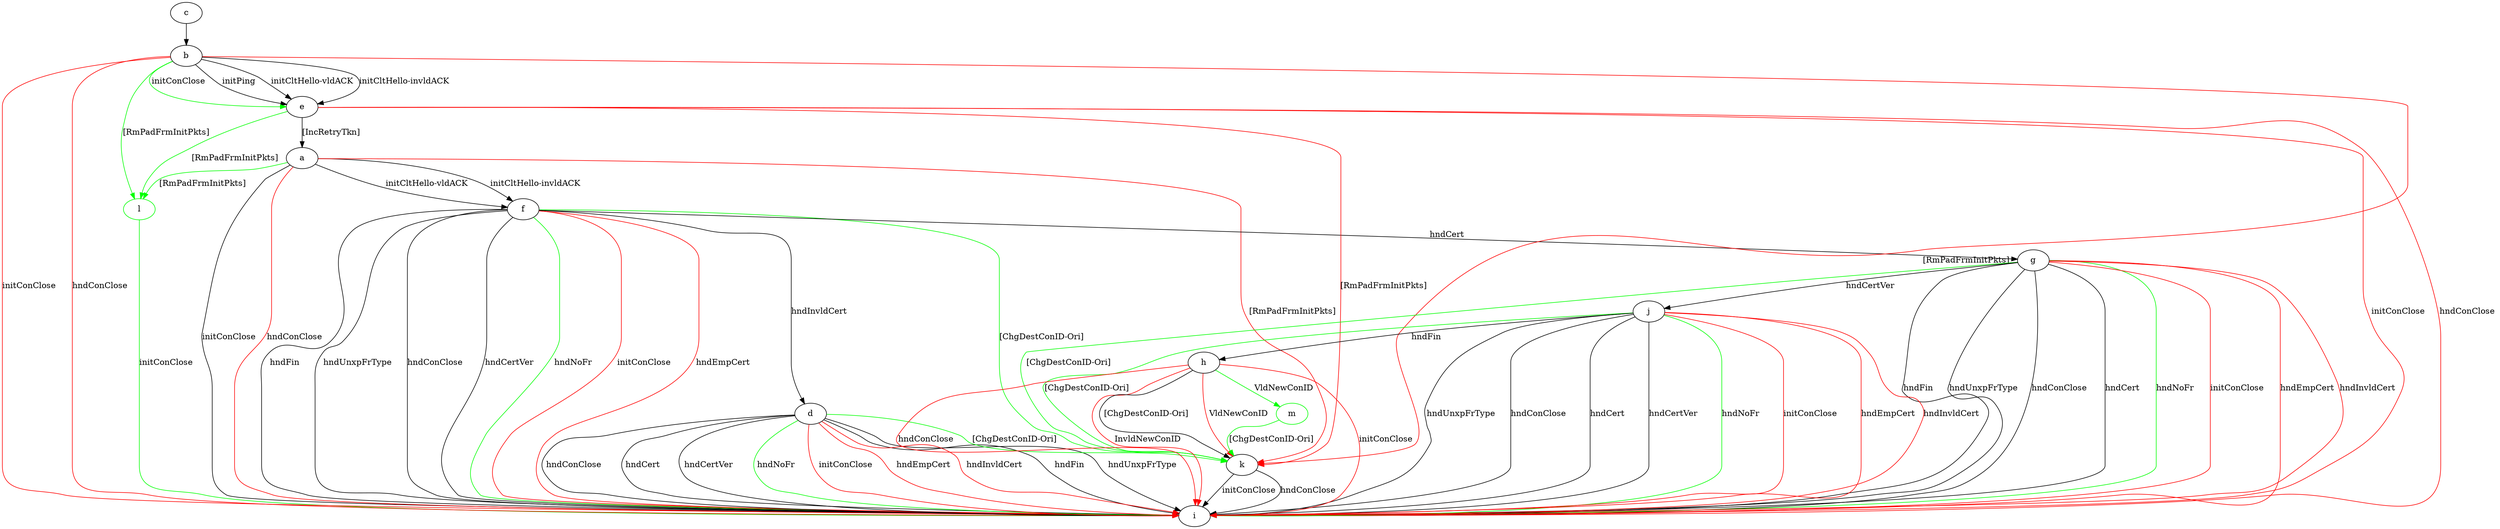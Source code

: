 digraph "" {
	a -> f	[key=0,
		label="initCltHello-vldACK "];
	a -> f	[key=1,
		label="initCltHello-invldACK "];
	a -> i	[key=0,
		label="initConClose "];
	a -> i	[key=1,
		color=red,
		label="hndConClose "];
	a -> k	[key=0,
		color=red,
		label="[RmPadFrmInitPkts] "];
	l	[color=green];
	a -> l	[key=0,
		color=green,
		label="[RmPadFrmInitPkts] "];
	b -> e	[key=0,
		label="initPing "];
	b -> e	[key=1,
		label="initCltHello-vldACK "];
	b -> e	[key=2,
		label="initCltHello-invldACK "];
	b -> e	[key=3,
		color=green,
		label="initConClose "];
	b -> i	[key=0,
		color=red,
		label="initConClose "];
	b -> i	[key=1,
		color=red,
		label="hndConClose "];
	b -> k	[key=0,
		color=red,
		label="[RmPadFrmInitPkts] "];
	b -> l	[key=0,
		color=green,
		label="[RmPadFrmInitPkts] "];
	c -> b	[key=0];
	d -> i	[key=0,
		label="hndFin "];
	d -> i	[key=1,
		label="hndUnxpFrType "];
	d -> i	[key=2,
		label="hndConClose "];
	d -> i	[key=3,
		label="hndCert "];
	d -> i	[key=4,
		label="hndCertVer "];
	d -> i	[key=5,
		color=green,
		label="hndNoFr "];
	d -> i	[key=6,
		color=red,
		label="initConClose "];
	d -> i	[key=7,
		color=red,
		label="hndEmpCert "];
	d -> i	[key=8,
		color=red,
		label="hndInvldCert "];
	d -> k	[key=0,
		color=green,
		label="[ChgDestConID-Ori] "];
	e -> a	[key=0,
		label="[IncRetryTkn] "];
	e -> i	[key=0,
		color=red,
		label="initConClose "];
	e -> i	[key=1,
		color=red,
		label="hndConClose "];
	e -> k	[key=0,
		color=red,
		label="[RmPadFrmInitPkts] "];
	e -> l	[key=0,
		color=green,
		label="[RmPadFrmInitPkts] "];
	f -> d	[key=0,
		label="hndInvldCert "];
	f -> g	[key=0,
		label="hndCert "];
	f -> i	[key=0,
		label="hndFin "];
	f -> i	[key=1,
		label="hndUnxpFrType "];
	f -> i	[key=2,
		label="hndConClose "];
	f -> i	[key=3,
		label="hndCertVer "];
	f -> i	[key=4,
		color=green,
		label="hndNoFr "];
	f -> i	[key=5,
		color=red,
		label="initConClose "];
	f -> i	[key=6,
		color=red,
		label="hndEmpCert "];
	f -> k	[key=0,
		color=green,
		label="[ChgDestConID-Ori] "];
	g -> i	[key=0,
		label="hndFin "];
	g -> i	[key=1,
		label="hndUnxpFrType "];
	g -> i	[key=2,
		label="hndConClose "];
	g -> i	[key=3,
		label="hndCert "];
	g -> i	[key=4,
		color=green,
		label="hndNoFr "];
	g -> i	[key=5,
		color=red,
		label="initConClose "];
	g -> i	[key=6,
		color=red,
		label="hndEmpCert "];
	g -> i	[key=7,
		color=red,
		label="hndInvldCert "];
	g -> j	[key=0,
		label="hndCertVer "];
	g -> k	[key=0,
		color=green,
		label="[ChgDestConID-Ori] "];
	h -> i	[key=0,
		color=red,
		label="initConClose "];
	h -> i	[key=1,
		color=red,
		label="hndConClose "];
	h -> i	[key=2,
		color=red,
		label="InvldNewConID "];
	h -> k	[key=0,
		label="[ChgDestConID-Ori] "];
	h -> k	[key=1,
		color=red,
		label="VldNewConID "];
	m	[color=green];
	h -> m	[key=0,
		color=green,
		label="VldNewConID "];
	j -> h	[key=0,
		label="hndFin "];
	j -> i	[key=0,
		label="hndUnxpFrType "];
	j -> i	[key=1,
		label="hndConClose "];
	j -> i	[key=2,
		label="hndCert "];
	j -> i	[key=3,
		label="hndCertVer "];
	j -> i	[key=4,
		color=green,
		label="hndNoFr "];
	j -> i	[key=5,
		color=red,
		label="initConClose "];
	j -> i	[key=6,
		color=red,
		label="hndEmpCert "];
	j -> i	[key=7,
		color=red,
		label="hndInvldCert "];
	j -> k	[key=0,
		color=green,
		label="[ChgDestConID-Ori] "];
	k -> i	[key=0,
		label="initConClose "];
	k -> i	[key=1,
		label="hndConClose "];
	l -> i	[key=0,
		color=green,
		label="initConClose "];
	m -> k	[key=0,
		color=green,
		label="[ChgDestConID-Ori] "];
}
